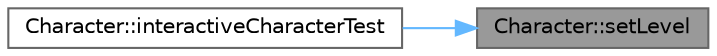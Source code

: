 digraph "Character::setLevel"
{
 // LATEX_PDF_SIZE
  bgcolor="transparent";
  edge [fontname=Helvetica,fontsize=10,labelfontname=Helvetica,labelfontsize=10];
  node [fontname=Helvetica,fontsize=10,shape=box,height=0.2,width=0.4];
  rankdir="RL";
  Node1 [id="Node000001",label="Character::setLevel",height=0.2,width=0.4,color="gray40", fillcolor="grey60", style="filled", fontcolor="black",tooltip=" "];
  Node1 -> Node2 [id="edge1_Node000001_Node000002",dir="back",color="steelblue1",style="solid",tooltip=" "];
  Node2 [id="Node000002",label="Character::interactiveCharacterTest",height=0.2,width=0.4,color="grey40", fillcolor="white", style="filled",URL="$class_character.html#a8a2113f351067142b665c2a1e5f74565",tooltip="Shows a main menu to the user for testing by getting options and input from the user...."];
}
